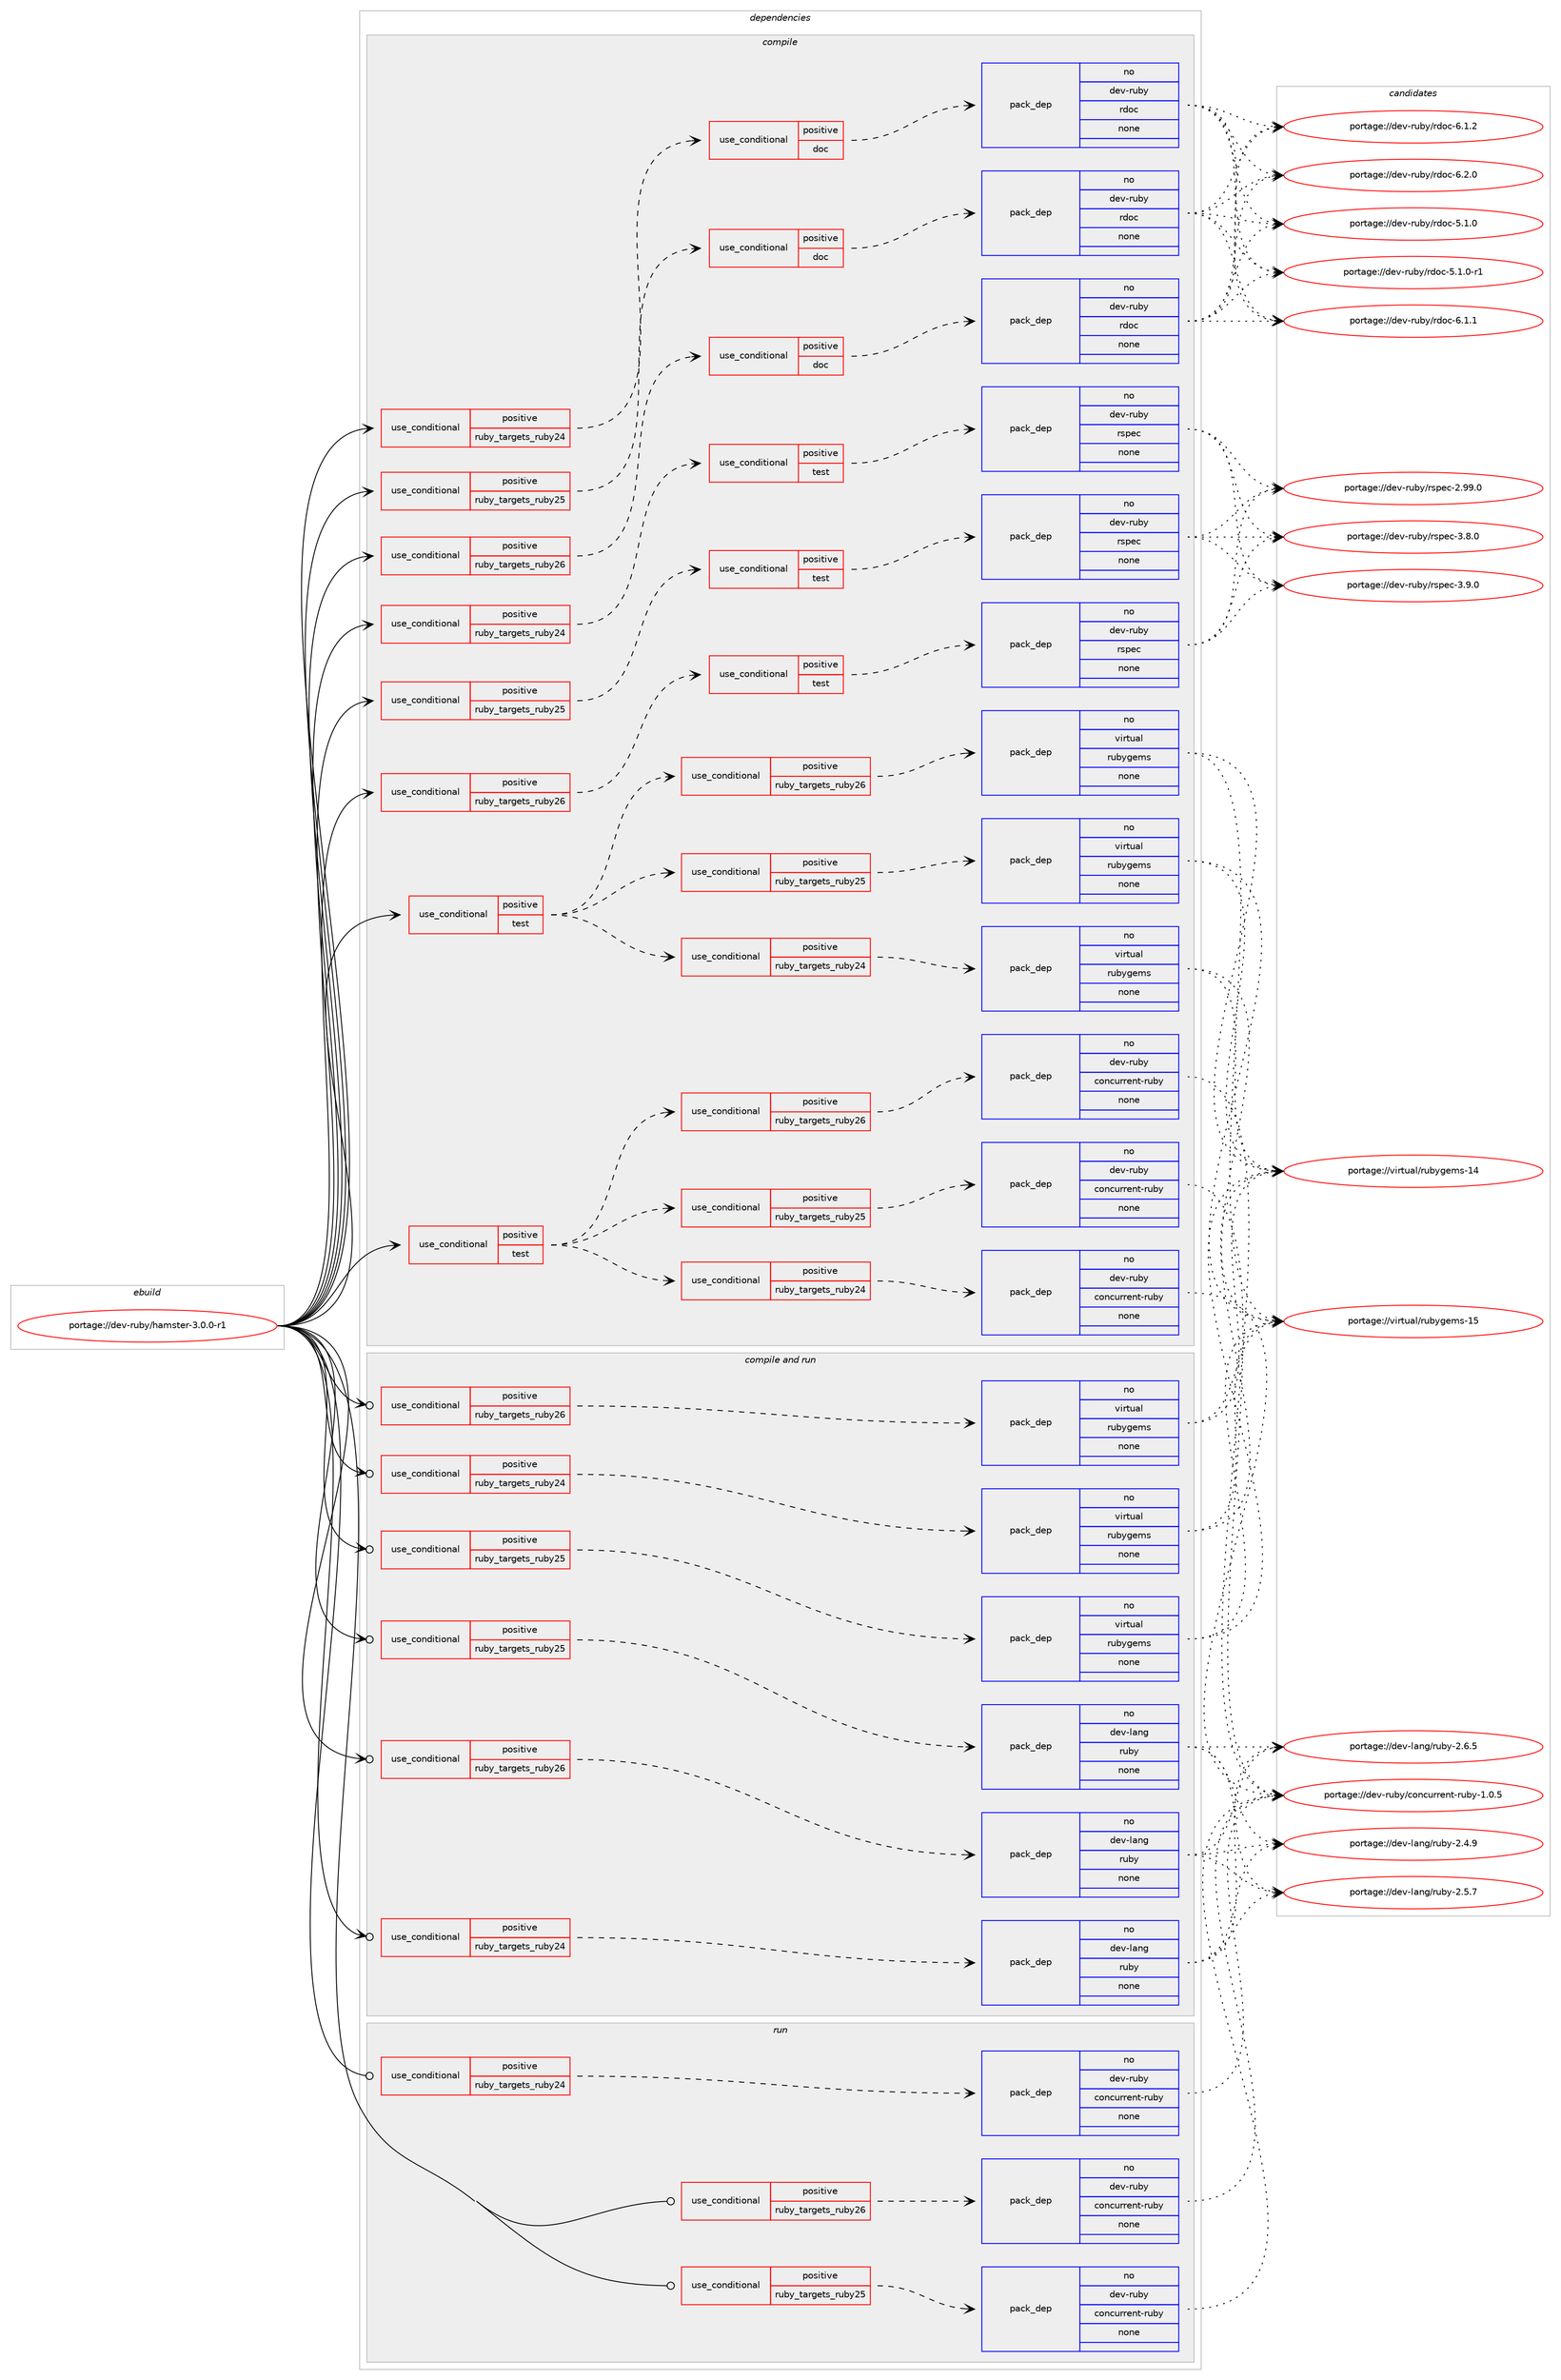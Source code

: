 digraph prolog {

# *************
# Graph options
# *************

newrank=true;
concentrate=true;
compound=true;
graph [rankdir=LR,fontname=Helvetica,fontsize=10,ranksep=1.5];#, ranksep=2.5, nodesep=0.2];
edge  [arrowhead=vee];
node  [fontname=Helvetica,fontsize=10];

# **********
# The ebuild
# **********

subgraph cluster_leftcol {
color=gray;
rank=same;
label=<<i>ebuild</i>>;
id [label="portage://dev-ruby/hamster-3.0.0-r1", color=red, width=4, href="../dev-ruby/hamster-3.0.0-r1.svg"];
}

# ****************
# The dependencies
# ****************

subgraph cluster_midcol {
color=gray;
label=<<i>dependencies</i>>;
subgraph cluster_compile {
fillcolor="#eeeeee";
style=filled;
label=<<i>compile</i>>;
subgraph cond53072 {
dependency222871 [label=<<TABLE BORDER="0" CELLBORDER="1" CELLSPACING="0" CELLPADDING="4"><TR><TD ROWSPAN="3" CELLPADDING="10">use_conditional</TD></TR><TR><TD>positive</TD></TR><TR><TD>ruby_targets_ruby24</TD></TR></TABLE>>, shape=none, color=red];
subgraph cond53073 {
dependency222872 [label=<<TABLE BORDER="0" CELLBORDER="1" CELLSPACING="0" CELLPADDING="4"><TR><TD ROWSPAN="3" CELLPADDING="10">use_conditional</TD></TR><TR><TD>positive</TD></TR><TR><TD>doc</TD></TR></TABLE>>, shape=none, color=red];
subgraph pack166315 {
dependency222873 [label=<<TABLE BORDER="0" CELLBORDER="1" CELLSPACING="0" CELLPADDING="4" WIDTH="220"><TR><TD ROWSPAN="6" CELLPADDING="30">pack_dep</TD></TR><TR><TD WIDTH="110">no</TD></TR><TR><TD>dev-ruby</TD></TR><TR><TD>rdoc</TD></TR><TR><TD>none</TD></TR><TR><TD></TD></TR></TABLE>>, shape=none, color=blue];
}
dependency222872:e -> dependency222873:w [weight=20,style="dashed",arrowhead="vee"];
}
dependency222871:e -> dependency222872:w [weight=20,style="dashed",arrowhead="vee"];
}
id:e -> dependency222871:w [weight=20,style="solid",arrowhead="vee"];
subgraph cond53074 {
dependency222874 [label=<<TABLE BORDER="0" CELLBORDER="1" CELLSPACING="0" CELLPADDING="4"><TR><TD ROWSPAN="3" CELLPADDING="10">use_conditional</TD></TR><TR><TD>positive</TD></TR><TR><TD>ruby_targets_ruby24</TD></TR></TABLE>>, shape=none, color=red];
subgraph cond53075 {
dependency222875 [label=<<TABLE BORDER="0" CELLBORDER="1" CELLSPACING="0" CELLPADDING="4"><TR><TD ROWSPAN="3" CELLPADDING="10">use_conditional</TD></TR><TR><TD>positive</TD></TR><TR><TD>test</TD></TR></TABLE>>, shape=none, color=red];
subgraph pack166316 {
dependency222876 [label=<<TABLE BORDER="0" CELLBORDER="1" CELLSPACING="0" CELLPADDING="4" WIDTH="220"><TR><TD ROWSPAN="6" CELLPADDING="30">pack_dep</TD></TR><TR><TD WIDTH="110">no</TD></TR><TR><TD>dev-ruby</TD></TR><TR><TD>rspec</TD></TR><TR><TD>none</TD></TR><TR><TD></TD></TR></TABLE>>, shape=none, color=blue];
}
dependency222875:e -> dependency222876:w [weight=20,style="dashed",arrowhead="vee"];
}
dependency222874:e -> dependency222875:w [weight=20,style="dashed",arrowhead="vee"];
}
id:e -> dependency222874:w [weight=20,style="solid",arrowhead="vee"];
subgraph cond53076 {
dependency222877 [label=<<TABLE BORDER="0" CELLBORDER="1" CELLSPACING="0" CELLPADDING="4"><TR><TD ROWSPAN="3" CELLPADDING="10">use_conditional</TD></TR><TR><TD>positive</TD></TR><TR><TD>ruby_targets_ruby25</TD></TR></TABLE>>, shape=none, color=red];
subgraph cond53077 {
dependency222878 [label=<<TABLE BORDER="0" CELLBORDER="1" CELLSPACING="0" CELLPADDING="4"><TR><TD ROWSPAN="3" CELLPADDING="10">use_conditional</TD></TR><TR><TD>positive</TD></TR><TR><TD>doc</TD></TR></TABLE>>, shape=none, color=red];
subgraph pack166317 {
dependency222879 [label=<<TABLE BORDER="0" CELLBORDER="1" CELLSPACING="0" CELLPADDING="4" WIDTH="220"><TR><TD ROWSPAN="6" CELLPADDING="30">pack_dep</TD></TR><TR><TD WIDTH="110">no</TD></TR><TR><TD>dev-ruby</TD></TR><TR><TD>rdoc</TD></TR><TR><TD>none</TD></TR><TR><TD></TD></TR></TABLE>>, shape=none, color=blue];
}
dependency222878:e -> dependency222879:w [weight=20,style="dashed",arrowhead="vee"];
}
dependency222877:e -> dependency222878:w [weight=20,style="dashed",arrowhead="vee"];
}
id:e -> dependency222877:w [weight=20,style="solid",arrowhead="vee"];
subgraph cond53078 {
dependency222880 [label=<<TABLE BORDER="0" CELLBORDER="1" CELLSPACING="0" CELLPADDING="4"><TR><TD ROWSPAN="3" CELLPADDING="10">use_conditional</TD></TR><TR><TD>positive</TD></TR><TR><TD>ruby_targets_ruby25</TD></TR></TABLE>>, shape=none, color=red];
subgraph cond53079 {
dependency222881 [label=<<TABLE BORDER="0" CELLBORDER="1" CELLSPACING="0" CELLPADDING="4"><TR><TD ROWSPAN="3" CELLPADDING="10">use_conditional</TD></TR><TR><TD>positive</TD></TR><TR><TD>test</TD></TR></TABLE>>, shape=none, color=red];
subgraph pack166318 {
dependency222882 [label=<<TABLE BORDER="0" CELLBORDER="1" CELLSPACING="0" CELLPADDING="4" WIDTH="220"><TR><TD ROWSPAN="6" CELLPADDING="30">pack_dep</TD></TR><TR><TD WIDTH="110">no</TD></TR><TR><TD>dev-ruby</TD></TR><TR><TD>rspec</TD></TR><TR><TD>none</TD></TR><TR><TD></TD></TR></TABLE>>, shape=none, color=blue];
}
dependency222881:e -> dependency222882:w [weight=20,style="dashed",arrowhead="vee"];
}
dependency222880:e -> dependency222881:w [weight=20,style="dashed",arrowhead="vee"];
}
id:e -> dependency222880:w [weight=20,style="solid",arrowhead="vee"];
subgraph cond53080 {
dependency222883 [label=<<TABLE BORDER="0" CELLBORDER="1" CELLSPACING="0" CELLPADDING="4"><TR><TD ROWSPAN="3" CELLPADDING="10">use_conditional</TD></TR><TR><TD>positive</TD></TR><TR><TD>ruby_targets_ruby26</TD></TR></TABLE>>, shape=none, color=red];
subgraph cond53081 {
dependency222884 [label=<<TABLE BORDER="0" CELLBORDER="1" CELLSPACING="0" CELLPADDING="4"><TR><TD ROWSPAN="3" CELLPADDING="10">use_conditional</TD></TR><TR><TD>positive</TD></TR><TR><TD>doc</TD></TR></TABLE>>, shape=none, color=red];
subgraph pack166319 {
dependency222885 [label=<<TABLE BORDER="0" CELLBORDER="1" CELLSPACING="0" CELLPADDING="4" WIDTH="220"><TR><TD ROWSPAN="6" CELLPADDING="30">pack_dep</TD></TR><TR><TD WIDTH="110">no</TD></TR><TR><TD>dev-ruby</TD></TR><TR><TD>rdoc</TD></TR><TR><TD>none</TD></TR><TR><TD></TD></TR></TABLE>>, shape=none, color=blue];
}
dependency222884:e -> dependency222885:w [weight=20,style="dashed",arrowhead="vee"];
}
dependency222883:e -> dependency222884:w [weight=20,style="dashed",arrowhead="vee"];
}
id:e -> dependency222883:w [weight=20,style="solid",arrowhead="vee"];
subgraph cond53082 {
dependency222886 [label=<<TABLE BORDER="0" CELLBORDER="1" CELLSPACING="0" CELLPADDING="4"><TR><TD ROWSPAN="3" CELLPADDING="10">use_conditional</TD></TR><TR><TD>positive</TD></TR><TR><TD>ruby_targets_ruby26</TD></TR></TABLE>>, shape=none, color=red];
subgraph cond53083 {
dependency222887 [label=<<TABLE BORDER="0" CELLBORDER="1" CELLSPACING="0" CELLPADDING="4"><TR><TD ROWSPAN="3" CELLPADDING="10">use_conditional</TD></TR><TR><TD>positive</TD></TR><TR><TD>test</TD></TR></TABLE>>, shape=none, color=red];
subgraph pack166320 {
dependency222888 [label=<<TABLE BORDER="0" CELLBORDER="1" CELLSPACING="0" CELLPADDING="4" WIDTH="220"><TR><TD ROWSPAN="6" CELLPADDING="30">pack_dep</TD></TR><TR><TD WIDTH="110">no</TD></TR><TR><TD>dev-ruby</TD></TR><TR><TD>rspec</TD></TR><TR><TD>none</TD></TR><TR><TD></TD></TR></TABLE>>, shape=none, color=blue];
}
dependency222887:e -> dependency222888:w [weight=20,style="dashed",arrowhead="vee"];
}
dependency222886:e -> dependency222887:w [weight=20,style="dashed",arrowhead="vee"];
}
id:e -> dependency222886:w [weight=20,style="solid",arrowhead="vee"];
subgraph cond53084 {
dependency222889 [label=<<TABLE BORDER="0" CELLBORDER="1" CELLSPACING="0" CELLPADDING="4"><TR><TD ROWSPAN="3" CELLPADDING="10">use_conditional</TD></TR><TR><TD>positive</TD></TR><TR><TD>test</TD></TR></TABLE>>, shape=none, color=red];
subgraph cond53085 {
dependency222890 [label=<<TABLE BORDER="0" CELLBORDER="1" CELLSPACING="0" CELLPADDING="4"><TR><TD ROWSPAN="3" CELLPADDING="10">use_conditional</TD></TR><TR><TD>positive</TD></TR><TR><TD>ruby_targets_ruby24</TD></TR></TABLE>>, shape=none, color=red];
subgraph pack166321 {
dependency222891 [label=<<TABLE BORDER="0" CELLBORDER="1" CELLSPACING="0" CELLPADDING="4" WIDTH="220"><TR><TD ROWSPAN="6" CELLPADDING="30">pack_dep</TD></TR><TR><TD WIDTH="110">no</TD></TR><TR><TD>dev-ruby</TD></TR><TR><TD>concurrent-ruby</TD></TR><TR><TD>none</TD></TR><TR><TD></TD></TR></TABLE>>, shape=none, color=blue];
}
dependency222890:e -> dependency222891:w [weight=20,style="dashed",arrowhead="vee"];
}
dependency222889:e -> dependency222890:w [weight=20,style="dashed",arrowhead="vee"];
subgraph cond53086 {
dependency222892 [label=<<TABLE BORDER="0" CELLBORDER="1" CELLSPACING="0" CELLPADDING="4"><TR><TD ROWSPAN="3" CELLPADDING="10">use_conditional</TD></TR><TR><TD>positive</TD></TR><TR><TD>ruby_targets_ruby25</TD></TR></TABLE>>, shape=none, color=red];
subgraph pack166322 {
dependency222893 [label=<<TABLE BORDER="0" CELLBORDER="1" CELLSPACING="0" CELLPADDING="4" WIDTH="220"><TR><TD ROWSPAN="6" CELLPADDING="30">pack_dep</TD></TR><TR><TD WIDTH="110">no</TD></TR><TR><TD>dev-ruby</TD></TR><TR><TD>concurrent-ruby</TD></TR><TR><TD>none</TD></TR><TR><TD></TD></TR></TABLE>>, shape=none, color=blue];
}
dependency222892:e -> dependency222893:w [weight=20,style="dashed",arrowhead="vee"];
}
dependency222889:e -> dependency222892:w [weight=20,style="dashed",arrowhead="vee"];
subgraph cond53087 {
dependency222894 [label=<<TABLE BORDER="0" CELLBORDER="1" CELLSPACING="0" CELLPADDING="4"><TR><TD ROWSPAN="3" CELLPADDING="10">use_conditional</TD></TR><TR><TD>positive</TD></TR><TR><TD>ruby_targets_ruby26</TD></TR></TABLE>>, shape=none, color=red];
subgraph pack166323 {
dependency222895 [label=<<TABLE BORDER="0" CELLBORDER="1" CELLSPACING="0" CELLPADDING="4" WIDTH="220"><TR><TD ROWSPAN="6" CELLPADDING="30">pack_dep</TD></TR><TR><TD WIDTH="110">no</TD></TR><TR><TD>dev-ruby</TD></TR><TR><TD>concurrent-ruby</TD></TR><TR><TD>none</TD></TR><TR><TD></TD></TR></TABLE>>, shape=none, color=blue];
}
dependency222894:e -> dependency222895:w [weight=20,style="dashed",arrowhead="vee"];
}
dependency222889:e -> dependency222894:w [weight=20,style="dashed",arrowhead="vee"];
}
id:e -> dependency222889:w [weight=20,style="solid",arrowhead="vee"];
subgraph cond53088 {
dependency222896 [label=<<TABLE BORDER="0" CELLBORDER="1" CELLSPACING="0" CELLPADDING="4"><TR><TD ROWSPAN="3" CELLPADDING="10">use_conditional</TD></TR><TR><TD>positive</TD></TR><TR><TD>test</TD></TR></TABLE>>, shape=none, color=red];
subgraph cond53089 {
dependency222897 [label=<<TABLE BORDER="0" CELLBORDER="1" CELLSPACING="0" CELLPADDING="4"><TR><TD ROWSPAN="3" CELLPADDING="10">use_conditional</TD></TR><TR><TD>positive</TD></TR><TR><TD>ruby_targets_ruby24</TD></TR></TABLE>>, shape=none, color=red];
subgraph pack166324 {
dependency222898 [label=<<TABLE BORDER="0" CELLBORDER="1" CELLSPACING="0" CELLPADDING="4" WIDTH="220"><TR><TD ROWSPAN="6" CELLPADDING="30">pack_dep</TD></TR><TR><TD WIDTH="110">no</TD></TR><TR><TD>virtual</TD></TR><TR><TD>rubygems</TD></TR><TR><TD>none</TD></TR><TR><TD></TD></TR></TABLE>>, shape=none, color=blue];
}
dependency222897:e -> dependency222898:w [weight=20,style="dashed",arrowhead="vee"];
}
dependency222896:e -> dependency222897:w [weight=20,style="dashed",arrowhead="vee"];
subgraph cond53090 {
dependency222899 [label=<<TABLE BORDER="0" CELLBORDER="1" CELLSPACING="0" CELLPADDING="4"><TR><TD ROWSPAN="3" CELLPADDING="10">use_conditional</TD></TR><TR><TD>positive</TD></TR><TR><TD>ruby_targets_ruby25</TD></TR></TABLE>>, shape=none, color=red];
subgraph pack166325 {
dependency222900 [label=<<TABLE BORDER="0" CELLBORDER="1" CELLSPACING="0" CELLPADDING="4" WIDTH="220"><TR><TD ROWSPAN="6" CELLPADDING="30">pack_dep</TD></TR><TR><TD WIDTH="110">no</TD></TR><TR><TD>virtual</TD></TR><TR><TD>rubygems</TD></TR><TR><TD>none</TD></TR><TR><TD></TD></TR></TABLE>>, shape=none, color=blue];
}
dependency222899:e -> dependency222900:w [weight=20,style="dashed",arrowhead="vee"];
}
dependency222896:e -> dependency222899:w [weight=20,style="dashed",arrowhead="vee"];
subgraph cond53091 {
dependency222901 [label=<<TABLE BORDER="0" CELLBORDER="1" CELLSPACING="0" CELLPADDING="4"><TR><TD ROWSPAN="3" CELLPADDING="10">use_conditional</TD></TR><TR><TD>positive</TD></TR><TR><TD>ruby_targets_ruby26</TD></TR></TABLE>>, shape=none, color=red];
subgraph pack166326 {
dependency222902 [label=<<TABLE BORDER="0" CELLBORDER="1" CELLSPACING="0" CELLPADDING="4" WIDTH="220"><TR><TD ROWSPAN="6" CELLPADDING="30">pack_dep</TD></TR><TR><TD WIDTH="110">no</TD></TR><TR><TD>virtual</TD></TR><TR><TD>rubygems</TD></TR><TR><TD>none</TD></TR><TR><TD></TD></TR></TABLE>>, shape=none, color=blue];
}
dependency222901:e -> dependency222902:w [weight=20,style="dashed",arrowhead="vee"];
}
dependency222896:e -> dependency222901:w [weight=20,style="dashed",arrowhead="vee"];
}
id:e -> dependency222896:w [weight=20,style="solid",arrowhead="vee"];
}
subgraph cluster_compileandrun {
fillcolor="#eeeeee";
style=filled;
label=<<i>compile and run</i>>;
subgraph cond53092 {
dependency222903 [label=<<TABLE BORDER="0" CELLBORDER="1" CELLSPACING="0" CELLPADDING="4"><TR><TD ROWSPAN="3" CELLPADDING="10">use_conditional</TD></TR><TR><TD>positive</TD></TR><TR><TD>ruby_targets_ruby24</TD></TR></TABLE>>, shape=none, color=red];
subgraph pack166327 {
dependency222904 [label=<<TABLE BORDER="0" CELLBORDER="1" CELLSPACING="0" CELLPADDING="4" WIDTH="220"><TR><TD ROWSPAN="6" CELLPADDING="30">pack_dep</TD></TR><TR><TD WIDTH="110">no</TD></TR><TR><TD>dev-lang</TD></TR><TR><TD>ruby</TD></TR><TR><TD>none</TD></TR><TR><TD></TD></TR></TABLE>>, shape=none, color=blue];
}
dependency222903:e -> dependency222904:w [weight=20,style="dashed",arrowhead="vee"];
}
id:e -> dependency222903:w [weight=20,style="solid",arrowhead="odotvee"];
subgraph cond53093 {
dependency222905 [label=<<TABLE BORDER="0" CELLBORDER="1" CELLSPACING="0" CELLPADDING="4"><TR><TD ROWSPAN="3" CELLPADDING="10">use_conditional</TD></TR><TR><TD>positive</TD></TR><TR><TD>ruby_targets_ruby24</TD></TR></TABLE>>, shape=none, color=red];
subgraph pack166328 {
dependency222906 [label=<<TABLE BORDER="0" CELLBORDER="1" CELLSPACING="0" CELLPADDING="4" WIDTH="220"><TR><TD ROWSPAN="6" CELLPADDING="30">pack_dep</TD></TR><TR><TD WIDTH="110">no</TD></TR><TR><TD>virtual</TD></TR><TR><TD>rubygems</TD></TR><TR><TD>none</TD></TR><TR><TD></TD></TR></TABLE>>, shape=none, color=blue];
}
dependency222905:e -> dependency222906:w [weight=20,style="dashed",arrowhead="vee"];
}
id:e -> dependency222905:w [weight=20,style="solid",arrowhead="odotvee"];
subgraph cond53094 {
dependency222907 [label=<<TABLE BORDER="0" CELLBORDER="1" CELLSPACING="0" CELLPADDING="4"><TR><TD ROWSPAN="3" CELLPADDING="10">use_conditional</TD></TR><TR><TD>positive</TD></TR><TR><TD>ruby_targets_ruby25</TD></TR></TABLE>>, shape=none, color=red];
subgraph pack166329 {
dependency222908 [label=<<TABLE BORDER="0" CELLBORDER="1" CELLSPACING="0" CELLPADDING="4" WIDTH="220"><TR><TD ROWSPAN="6" CELLPADDING="30">pack_dep</TD></TR><TR><TD WIDTH="110">no</TD></TR><TR><TD>dev-lang</TD></TR><TR><TD>ruby</TD></TR><TR><TD>none</TD></TR><TR><TD></TD></TR></TABLE>>, shape=none, color=blue];
}
dependency222907:e -> dependency222908:w [weight=20,style="dashed",arrowhead="vee"];
}
id:e -> dependency222907:w [weight=20,style="solid",arrowhead="odotvee"];
subgraph cond53095 {
dependency222909 [label=<<TABLE BORDER="0" CELLBORDER="1" CELLSPACING="0" CELLPADDING="4"><TR><TD ROWSPAN="3" CELLPADDING="10">use_conditional</TD></TR><TR><TD>positive</TD></TR><TR><TD>ruby_targets_ruby25</TD></TR></TABLE>>, shape=none, color=red];
subgraph pack166330 {
dependency222910 [label=<<TABLE BORDER="0" CELLBORDER="1" CELLSPACING="0" CELLPADDING="4" WIDTH="220"><TR><TD ROWSPAN="6" CELLPADDING="30">pack_dep</TD></TR><TR><TD WIDTH="110">no</TD></TR><TR><TD>virtual</TD></TR><TR><TD>rubygems</TD></TR><TR><TD>none</TD></TR><TR><TD></TD></TR></TABLE>>, shape=none, color=blue];
}
dependency222909:e -> dependency222910:w [weight=20,style="dashed",arrowhead="vee"];
}
id:e -> dependency222909:w [weight=20,style="solid",arrowhead="odotvee"];
subgraph cond53096 {
dependency222911 [label=<<TABLE BORDER="0" CELLBORDER="1" CELLSPACING="0" CELLPADDING="4"><TR><TD ROWSPAN="3" CELLPADDING="10">use_conditional</TD></TR><TR><TD>positive</TD></TR><TR><TD>ruby_targets_ruby26</TD></TR></TABLE>>, shape=none, color=red];
subgraph pack166331 {
dependency222912 [label=<<TABLE BORDER="0" CELLBORDER="1" CELLSPACING="0" CELLPADDING="4" WIDTH="220"><TR><TD ROWSPAN="6" CELLPADDING="30">pack_dep</TD></TR><TR><TD WIDTH="110">no</TD></TR><TR><TD>dev-lang</TD></TR><TR><TD>ruby</TD></TR><TR><TD>none</TD></TR><TR><TD></TD></TR></TABLE>>, shape=none, color=blue];
}
dependency222911:e -> dependency222912:w [weight=20,style="dashed",arrowhead="vee"];
}
id:e -> dependency222911:w [weight=20,style="solid",arrowhead="odotvee"];
subgraph cond53097 {
dependency222913 [label=<<TABLE BORDER="0" CELLBORDER="1" CELLSPACING="0" CELLPADDING="4"><TR><TD ROWSPAN="3" CELLPADDING="10">use_conditional</TD></TR><TR><TD>positive</TD></TR><TR><TD>ruby_targets_ruby26</TD></TR></TABLE>>, shape=none, color=red];
subgraph pack166332 {
dependency222914 [label=<<TABLE BORDER="0" CELLBORDER="1" CELLSPACING="0" CELLPADDING="4" WIDTH="220"><TR><TD ROWSPAN="6" CELLPADDING="30">pack_dep</TD></TR><TR><TD WIDTH="110">no</TD></TR><TR><TD>virtual</TD></TR><TR><TD>rubygems</TD></TR><TR><TD>none</TD></TR><TR><TD></TD></TR></TABLE>>, shape=none, color=blue];
}
dependency222913:e -> dependency222914:w [weight=20,style="dashed",arrowhead="vee"];
}
id:e -> dependency222913:w [weight=20,style="solid",arrowhead="odotvee"];
}
subgraph cluster_run {
fillcolor="#eeeeee";
style=filled;
label=<<i>run</i>>;
subgraph cond53098 {
dependency222915 [label=<<TABLE BORDER="0" CELLBORDER="1" CELLSPACING="0" CELLPADDING="4"><TR><TD ROWSPAN="3" CELLPADDING="10">use_conditional</TD></TR><TR><TD>positive</TD></TR><TR><TD>ruby_targets_ruby24</TD></TR></TABLE>>, shape=none, color=red];
subgraph pack166333 {
dependency222916 [label=<<TABLE BORDER="0" CELLBORDER="1" CELLSPACING="0" CELLPADDING="4" WIDTH="220"><TR><TD ROWSPAN="6" CELLPADDING="30">pack_dep</TD></TR><TR><TD WIDTH="110">no</TD></TR><TR><TD>dev-ruby</TD></TR><TR><TD>concurrent-ruby</TD></TR><TR><TD>none</TD></TR><TR><TD></TD></TR></TABLE>>, shape=none, color=blue];
}
dependency222915:e -> dependency222916:w [weight=20,style="dashed",arrowhead="vee"];
}
id:e -> dependency222915:w [weight=20,style="solid",arrowhead="odot"];
subgraph cond53099 {
dependency222917 [label=<<TABLE BORDER="0" CELLBORDER="1" CELLSPACING="0" CELLPADDING="4"><TR><TD ROWSPAN="3" CELLPADDING="10">use_conditional</TD></TR><TR><TD>positive</TD></TR><TR><TD>ruby_targets_ruby25</TD></TR></TABLE>>, shape=none, color=red];
subgraph pack166334 {
dependency222918 [label=<<TABLE BORDER="0" CELLBORDER="1" CELLSPACING="0" CELLPADDING="4" WIDTH="220"><TR><TD ROWSPAN="6" CELLPADDING="30">pack_dep</TD></TR><TR><TD WIDTH="110">no</TD></TR><TR><TD>dev-ruby</TD></TR><TR><TD>concurrent-ruby</TD></TR><TR><TD>none</TD></TR><TR><TD></TD></TR></TABLE>>, shape=none, color=blue];
}
dependency222917:e -> dependency222918:w [weight=20,style="dashed",arrowhead="vee"];
}
id:e -> dependency222917:w [weight=20,style="solid",arrowhead="odot"];
subgraph cond53100 {
dependency222919 [label=<<TABLE BORDER="0" CELLBORDER="1" CELLSPACING="0" CELLPADDING="4"><TR><TD ROWSPAN="3" CELLPADDING="10">use_conditional</TD></TR><TR><TD>positive</TD></TR><TR><TD>ruby_targets_ruby26</TD></TR></TABLE>>, shape=none, color=red];
subgraph pack166335 {
dependency222920 [label=<<TABLE BORDER="0" CELLBORDER="1" CELLSPACING="0" CELLPADDING="4" WIDTH="220"><TR><TD ROWSPAN="6" CELLPADDING="30">pack_dep</TD></TR><TR><TD WIDTH="110">no</TD></TR><TR><TD>dev-ruby</TD></TR><TR><TD>concurrent-ruby</TD></TR><TR><TD>none</TD></TR><TR><TD></TD></TR></TABLE>>, shape=none, color=blue];
}
dependency222919:e -> dependency222920:w [weight=20,style="dashed",arrowhead="vee"];
}
id:e -> dependency222919:w [weight=20,style="solid",arrowhead="odot"];
}
}

# **************
# The candidates
# **************

subgraph cluster_choices {
rank=same;
color=gray;
label=<<i>candidates</i>>;

subgraph choice166315 {
color=black;
nodesep=1;
choiceportage10010111845114117981214711410011199455346494648 [label="portage://dev-ruby/rdoc-5.1.0", color=red, width=4,href="../dev-ruby/rdoc-5.1.0.svg"];
choiceportage100101118451141179812147114100111994553464946484511449 [label="portage://dev-ruby/rdoc-5.1.0-r1", color=red, width=4,href="../dev-ruby/rdoc-5.1.0-r1.svg"];
choiceportage10010111845114117981214711410011199455446494649 [label="portage://dev-ruby/rdoc-6.1.1", color=red, width=4,href="../dev-ruby/rdoc-6.1.1.svg"];
choiceportage10010111845114117981214711410011199455446494650 [label="portage://dev-ruby/rdoc-6.1.2", color=red, width=4,href="../dev-ruby/rdoc-6.1.2.svg"];
choiceportage10010111845114117981214711410011199455446504648 [label="portage://dev-ruby/rdoc-6.2.0", color=red, width=4,href="../dev-ruby/rdoc-6.2.0.svg"];
dependency222873:e -> choiceportage10010111845114117981214711410011199455346494648:w [style=dotted,weight="100"];
dependency222873:e -> choiceportage100101118451141179812147114100111994553464946484511449:w [style=dotted,weight="100"];
dependency222873:e -> choiceportage10010111845114117981214711410011199455446494649:w [style=dotted,weight="100"];
dependency222873:e -> choiceportage10010111845114117981214711410011199455446494650:w [style=dotted,weight="100"];
dependency222873:e -> choiceportage10010111845114117981214711410011199455446504648:w [style=dotted,weight="100"];
}
subgraph choice166316 {
color=black;
nodesep=1;
choiceportage1001011184511411798121471141151121019945504657574648 [label="portage://dev-ruby/rspec-2.99.0", color=red, width=4,href="../dev-ruby/rspec-2.99.0.svg"];
choiceportage10010111845114117981214711411511210199455146564648 [label="portage://dev-ruby/rspec-3.8.0", color=red, width=4,href="../dev-ruby/rspec-3.8.0.svg"];
choiceportage10010111845114117981214711411511210199455146574648 [label="portage://dev-ruby/rspec-3.9.0", color=red, width=4,href="../dev-ruby/rspec-3.9.0.svg"];
dependency222876:e -> choiceportage1001011184511411798121471141151121019945504657574648:w [style=dotted,weight="100"];
dependency222876:e -> choiceportage10010111845114117981214711411511210199455146564648:w [style=dotted,weight="100"];
dependency222876:e -> choiceportage10010111845114117981214711411511210199455146574648:w [style=dotted,weight="100"];
}
subgraph choice166317 {
color=black;
nodesep=1;
choiceportage10010111845114117981214711410011199455346494648 [label="portage://dev-ruby/rdoc-5.1.0", color=red, width=4,href="../dev-ruby/rdoc-5.1.0.svg"];
choiceportage100101118451141179812147114100111994553464946484511449 [label="portage://dev-ruby/rdoc-5.1.0-r1", color=red, width=4,href="../dev-ruby/rdoc-5.1.0-r1.svg"];
choiceportage10010111845114117981214711410011199455446494649 [label="portage://dev-ruby/rdoc-6.1.1", color=red, width=4,href="../dev-ruby/rdoc-6.1.1.svg"];
choiceportage10010111845114117981214711410011199455446494650 [label="portage://dev-ruby/rdoc-6.1.2", color=red, width=4,href="../dev-ruby/rdoc-6.1.2.svg"];
choiceportage10010111845114117981214711410011199455446504648 [label="portage://dev-ruby/rdoc-6.2.0", color=red, width=4,href="../dev-ruby/rdoc-6.2.0.svg"];
dependency222879:e -> choiceportage10010111845114117981214711410011199455346494648:w [style=dotted,weight="100"];
dependency222879:e -> choiceportage100101118451141179812147114100111994553464946484511449:w [style=dotted,weight="100"];
dependency222879:e -> choiceportage10010111845114117981214711410011199455446494649:w [style=dotted,weight="100"];
dependency222879:e -> choiceportage10010111845114117981214711410011199455446494650:w [style=dotted,weight="100"];
dependency222879:e -> choiceportage10010111845114117981214711410011199455446504648:w [style=dotted,weight="100"];
}
subgraph choice166318 {
color=black;
nodesep=1;
choiceportage1001011184511411798121471141151121019945504657574648 [label="portage://dev-ruby/rspec-2.99.0", color=red, width=4,href="../dev-ruby/rspec-2.99.0.svg"];
choiceportage10010111845114117981214711411511210199455146564648 [label="portage://dev-ruby/rspec-3.8.0", color=red, width=4,href="../dev-ruby/rspec-3.8.0.svg"];
choiceportage10010111845114117981214711411511210199455146574648 [label="portage://dev-ruby/rspec-3.9.0", color=red, width=4,href="../dev-ruby/rspec-3.9.0.svg"];
dependency222882:e -> choiceportage1001011184511411798121471141151121019945504657574648:w [style=dotted,weight="100"];
dependency222882:e -> choiceportage10010111845114117981214711411511210199455146564648:w [style=dotted,weight="100"];
dependency222882:e -> choiceportage10010111845114117981214711411511210199455146574648:w [style=dotted,weight="100"];
}
subgraph choice166319 {
color=black;
nodesep=1;
choiceportage10010111845114117981214711410011199455346494648 [label="portage://dev-ruby/rdoc-5.1.0", color=red, width=4,href="../dev-ruby/rdoc-5.1.0.svg"];
choiceportage100101118451141179812147114100111994553464946484511449 [label="portage://dev-ruby/rdoc-5.1.0-r1", color=red, width=4,href="../dev-ruby/rdoc-5.1.0-r1.svg"];
choiceportage10010111845114117981214711410011199455446494649 [label="portage://dev-ruby/rdoc-6.1.1", color=red, width=4,href="../dev-ruby/rdoc-6.1.1.svg"];
choiceportage10010111845114117981214711410011199455446494650 [label="portage://dev-ruby/rdoc-6.1.2", color=red, width=4,href="../dev-ruby/rdoc-6.1.2.svg"];
choiceportage10010111845114117981214711410011199455446504648 [label="portage://dev-ruby/rdoc-6.2.0", color=red, width=4,href="../dev-ruby/rdoc-6.2.0.svg"];
dependency222885:e -> choiceportage10010111845114117981214711410011199455346494648:w [style=dotted,weight="100"];
dependency222885:e -> choiceportage100101118451141179812147114100111994553464946484511449:w [style=dotted,weight="100"];
dependency222885:e -> choiceportage10010111845114117981214711410011199455446494649:w [style=dotted,weight="100"];
dependency222885:e -> choiceportage10010111845114117981214711410011199455446494650:w [style=dotted,weight="100"];
dependency222885:e -> choiceportage10010111845114117981214711410011199455446504648:w [style=dotted,weight="100"];
}
subgraph choice166320 {
color=black;
nodesep=1;
choiceportage1001011184511411798121471141151121019945504657574648 [label="portage://dev-ruby/rspec-2.99.0", color=red, width=4,href="../dev-ruby/rspec-2.99.0.svg"];
choiceportage10010111845114117981214711411511210199455146564648 [label="portage://dev-ruby/rspec-3.8.0", color=red, width=4,href="../dev-ruby/rspec-3.8.0.svg"];
choiceportage10010111845114117981214711411511210199455146574648 [label="portage://dev-ruby/rspec-3.9.0", color=red, width=4,href="../dev-ruby/rspec-3.9.0.svg"];
dependency222888:e -> choiceportage1001011184511411798121471141151121019945504657574648:w [style=dotted,weight="100"];
dependency222888:e -> choiceportage10010111845114117981214711411511210199455146564648:w [style=dotted,weight="100"];
dependency222888:e -> choiceportage10010111845114117981214711411511210199455146574648:w [style=dotted,weight="100"];
}
subgraph choice166321 {
color=black;
nodesep=1;
choiceportage10010111845114117981214799111110991171141141011101164511411798121454946484653 [label="portage://dev-ruby/concurrent-ruby-1.0.5", color=red, width=4,href="../dev-ruby/concurrent-ruby-1.0.5.svg"];
dependency222891:e -> choiceportage10010111845114117981214799111110991171141141011101164511411798121454946484653:w [style=dotted,weight="100"];
}
subgraph choice166322 {
color=black;
nodesep=1;
choiceportage10010111845114117981214799111110991171141141011101164511411798121454946484653 [label="portage://dev-ruby/concurrent-ruby-1.0.5", color=red, width=4,href="../dev-ruby/concurrent-ruby-1.0.5.svg"];
dependency222893:e -> choiceportage10010111845114117981214799111110991171141141011101164511411798121454946484653:w [style=dotted,weight="100"];
}
subgraph choice166323 {
color=black;
nodesep=1;
choiceportage10010111845114117981214799111110991171141141011101164511411798121454946484653 [label="portage://dev-ruby/concurrent-ruby-1.0.5", color=red, width=4,href="../dev-ruby/concurrent-ruby-1.0.5.svg"];
dependency222895:e -> choiceportage10010111845114117981214799111110991171141141011101164511411798121454946484653:w [style=dotted,weight="100"];
}
subgraph choice166324 {
color=black;
nodesep=1;
choiceportage118105114116117971084711411798121103101109115454952 [label="portage://virtual/rubygems-14", color=red, width=4,href="../virtual/rubygems-14.svg"];
choiceportage118105114116117971084711411798121103101109115454953 [label="portage://virtual/rubygems-15", color=red, width=4,href="../virtual/rubygems-15.svg"];
dependency222898:e -> choiceportage118105114116117971084711411798121103101109115454952:w [style=dotted,weight="100"];
dependency222898:e -> choiceportage118105114116117971084711411798121103101109115454953:w [style=dotted,weight="100"];
}
subgraph choice166325 {
color=black;
nodesep=1;
choiceportage118105114116117971084711411798121103101109115454952 [label="portage://virtual/rubygems-14", color=red, width=4,href="../virtual/rubygems-14.svg"];
choiceportage118105114116117971084711411798121103101109115454953 [label="portage://virtual/rubygems-15", color=red, width=4,href="../virtual/rubygems-15.svg"];
dependency222900:e -> choiceportage118105114116117971084711411798121103101109115454952:w [style=dotted,weight="100"];
dependency222900:e -> choiceportage118105114116117971084711411798121103101109115454953:w [style=dotted,weight="100"];
}
subgraph choice166326 {
color=black;
nodesep=1;
choiceportage118105114116117971084711411798121103101109115454952 [label="portage://virtual/rubygems-14", color=red, width=4,href="../virtual/rubygems-14.svg"];
choiceportage118105114116117971084711411798121103101109115454953 [label="portage://virtual/rubygems-15", color=red, width=4,href="../virtual/rubygems-15.svg"];
dependency222902:e -> choiceportage118105114116117971084711411798121103101109115454952:w [style=dotted,weight="100"];
dependency222902:e -> choiceportage118105114116117971084711411798121103101109115454953:w [style=dotted,weight="100"];
}
subgraph choice166327 {
color=black;
nodesep=1;
choiceportage10010111845108971101034711411798121455046524657 [label="portage://dev-lang/ruby-2.4.9", color=red, width=4,href="../dev-lang/ruby-2.4.9.svg"];
choiceportage10010111845108971101034711411798121455046534655 [label="portage://dev-lang/ruby-2.5.7", color=red, width=4,href="../dev-lang/ruby-2.5.7.svg"];
choiceportage10010111845108971101034711411798121455046544653 [label="portage://dev-lang/ruby-2.6.5", color=red, width=4,href="../dev-lang/ruby-2.6.5.svg"];
dependency222904:e -> choiceportage10010111845108971101034711411798121455046524657:w [style=dotted,weight="100"];
dependency222904:e -> choiceportage10010111845108971101034711411798121455046534655:w [style=dotted,weight="100"];
dependency222904:e -> choiceportage10010111845108971101034711411798121455046544653:w [style=dotted,weight="100"];
}
subgraph choice166328 {
color=black;
nodesep=1;
choiceportage118105114116117971084711411798121103101109115454952 [label="portage://virtual/rubygems-14", color=red, width=4,href="../virtual/rubygems-14.svg"];
choiceportage118105114116117971084711411798121103101109115454953 [label="portage://virtual/rubygems-15", color=red, width=4,href="../virtual/rubygems-15.svg"];
dependency222906:e -> choiceportage118105114116117971084711411798121103101109115454952:w [style=dotted,weight="100"];
dependency222906:e -> choiceportage118105114116117971084711411798121103101109115454953:w [style=dotted,weight="100"];
}
subgraph choice166329 {
color=black;
nodesep=1;
choiceportage10010111845108971101034711411798121455046524657 [label="portage://dev-lang/ruby-2.4.9", color=red, width=4,href="../dev-lang/ruby-2.4.9.svg"];
choiceportage10010111845108971101034711411798121455046534655 [label="portage://dev-lang/ruby-2.5.7", color=red, width=4,href="../dev-lang/ruby-2.5.7.svg"];
choiceportage10010111845108971101034711411798121455046544653 [label="portage://dev-lang/ruby-2.6.5", color=red, width=4,href="../dev-lang/ruby-2.6.5.svg"];
dependency222908:e -> choiceportage10010111845108971101034711411798121455046524657:w [style=dotted,weight="100"];
dependency222908:e -> choiceportage10010111845108971101034711411798121455046534655:w [style=dotted,weight="100"];
dependency222908:e -> choiceportage10010111845108971101034711411798121455046544653:w [style=dotted,weight="100"];
}
subgraph choice166330 {
color=black;
nodesep=1;
choiceportage118105114116117971084711411798121103101109115454952 [label="portage://virtual/rubygems-14", color=red, width=4,href="../virtual/rubygems-14.svg"];
choiceportage118105114116117971084711411798121103101109115454953 [label="portage://virtual/rubygems-15", color=red, width=4,href="../virtual/rubygems-15.svg"];
dependency222910:e -> choiceportage118105114116117971084711411798121103101109115454952:w [style=dotted,weight="100"];
dependency222910:e -> choiceportage118105114116117971084711411798121103101109115454953:w [style=dotted,weight="100"];
}
subgraph choice166331 {
color=black;
nodesep=1;
choiceportage10010111845108971101034711411798121455046524657 [label="portage://dev-lang/ruby-2.4.9", color=red, width=4,href="../dev-lang/ruby-2.4.9.svg"];
choiceportage10010111845108971101034711411798121455046534655 [label="portage://dev-lang/ruby-2.5.7", color=red, width=4,href="../dev-lang/ruby-2.5.7.svg"];
choiceportage10010111845108971101034711411798121455046544653 [label="portage://dev-lang/ruby-2.6.5", color=red, width=4,href="../dev-lang/ruby-2.6.5.svg"];
dependency222912:e -> choiceportage10010111845108971101034711411798121455046524657:w [style=dotted,weight="100"];
dependency222912:e -> choiceportage10010111845108971101034711411798121455046534655:w [style=dotted,weight="100"];
dependency222912:e -> choiceportage10010111845108971101034711411798121455046544653:w [style=dotted,weight="100"];
}
subgraph choice166332 {
color=black;
nodesep=1;
choiceportage118105114116117971084711411798121103101109115454952 [label="portage://virtual/rubygems-14", color=red, width=4,href="../virtual/rubygems-14.svg"];
choiceportage118105114116117971084711411798121103101109115454953 [label="portage://virtual/rubygems-15", color=red, width=4,href="../virtual/rubygems-15.svg"];
dependency222914:e -> choiceportage118105114116117971084711411798121103101109115454952:w [style=dotted,weight="100"];
dependency222914:e -> choiceportage118105114116117971084711411798121103101109115454953:w [style=dotted,weight="100"];
}
subgraph choice166333 {
color=black;
nodesep=1;
choiceportage10010111845114117981214799111110991171141141011101164511411798121454946484653 [label="portage://dev-ruby/concurrent-ruby-1.0.5", color=red, width=4,href="../dev-ruby/concurrent-ruby-1.0.5.svg"];
dependency222916:e -> choiceportage10010111845114117981214799111110991171141141011101164511411798121454946484653:w [style=dotted,weight="100"];
}
subgraph choice166334 {
color=black;
nodesep=1;
choiceportage10010111845114117981214799111110991171141141011101164511411798121454946484653 [label="portage://dev-ruby/concurrent-ruby-1.0.5", color=red, width=4,href="../dev-ruby/concurrent-ruby-1.0.5.svg"];
dependency222918:e -> choiceportage10010111845114117981214799111110991171141141011101164511411798121454946484653:w [style=dotted,weight="100"];
}
subgraph choice166335 {
color=black;
nodesep=1;
choiceportage10010111845114117981214799111110991171141141011101164511411798121454946484653 [label="portage://dev-ruby/concurrent-ruby-1.0.5", color=red, width=4,href="../dev-ruby/concurrent-ruby-1.0.5.svg"];
dependency222920:e -> choiceportage10010111845114117981214799111110991171141141011101164511411798121454946484653:w [style=dotted,weight="100"];
}
}

}
